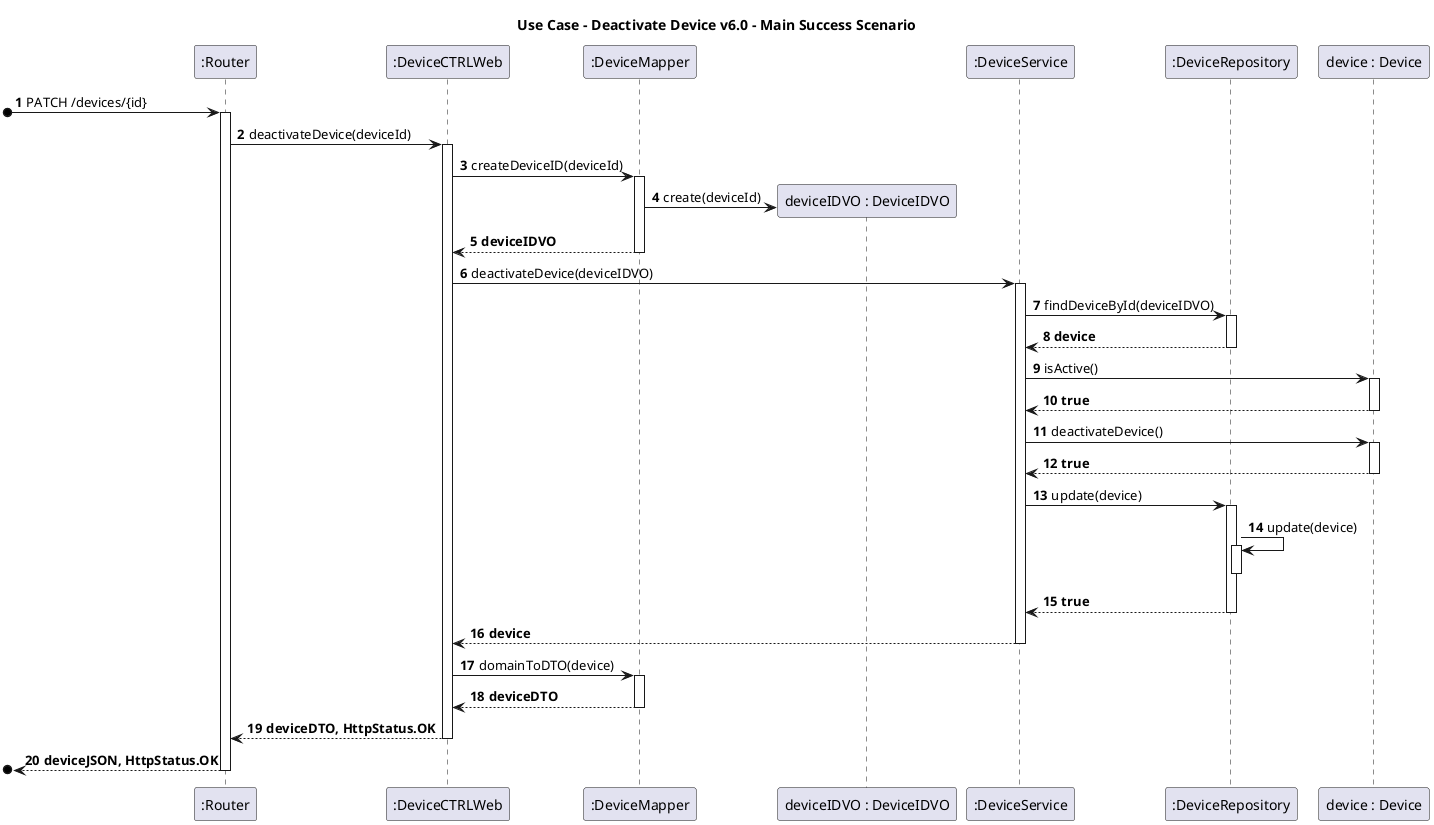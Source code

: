 @startuml

autonumber
title Use Case - Deactivate Device v6.0 - Main Success Scenario

participant ":Router" as R
participant ":DeviceCTRLWeb" as C
participant ":DeviceMapper" as DM
participant "deviceIDVO : DeviceIDVO" as DID
participant ":DeviceService" as DS
participant ":DeviceRepository" as DRM
participant "device : Device" as D



[o-> R : PATCH /devices/{id}

activate R
R -> C : deactivateDevice(deviceId)
activate C

C -> DM : createDeviceID(deviceId)
activate DM
DM -> DID ** : create(deviceId)
DM --> C : **deviceIDVO**
deactivate DM

C -> DS : deactivateDevice(deviceIDVO)
activate DS

DS -> DRM : findDeviceById(deviceIDVO)
activate DRM
DRM --> DS : **device**
deactivate DRM

DS -> D : isActive()
activate D
D --> DS : **true**
deactivate D

DS -> D : deactivateDevice()
activate D
D --> DS : **true**
deactivate D

DS -> DRM : update(device)
activate DRM
DRM -> DRM : update(device)
activate DRM
deactivate DRM
DRM --> DS : **true**
deactivate DRM


DS --> C : **device**
deactivate DS

C -> DM : domainToDTO(device)
activate DM
DM --> C : **deviceDTO**
deactivate DM
C --> R : **deviceDTO, HttpStatus.OK**
deactivate C
[o<-- R : **deviceJSON, HttpStatus.OK**
deactivate R
@enduml